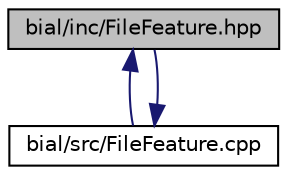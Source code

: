 digraph "bial/inc/FileFeature.hpp"
{
  edge [fontname="Helvetica",fontsize="10",labelfontname="Helvetica",labelfontsize="10"];
  node [fontname="Helvetica",fontsize="10",shape=record];
  Node1 [label="bial/inc/FileFeature.hpp",height=0.2,width=0.4,color="black", fillcolor="grey75", style="filled", fontcolor="black"];
  Node1 -> Node2 [dir="back",color="midnightblue",fontsize="10",style="solid",fontname="Helvetica"];
  Node2 [label="bial/src/FileFeature.cpp",height=0.2,width=0.4,color="black", fillcolor="white", style="filled",URL="$_file_feature_8cpp.html"];
  Node2 -> Node1 [dir="back",color="midnightblue",fontsize="10",style="solid",fontname="Helvetica"];
}
